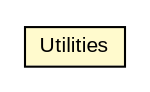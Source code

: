 #!/usr/local/bin/dot
#
# Class diagram 
# Generated by UMLGraph version R5_6-24-gf6e263 (http://www.umlgraph.org/)
#

digraph G {
	edge [fontname="arial",fontsize=10,labelfontname="arial",labelfontsize=10];
	node [fontname="arial",fontsize=10,shape=plaintext];
	nodesep=0.25;
	ranksep=0.5;
	// edu.arizona.biosemantics.semanticmarkup.gui.Utilities
	c143591 [label=<<table title="edu.arizona.biosemantics.semanticmarkup.gui.Utilities" border="0" cellborder="1" cellspacing="0" cellpadding="2" port="p" bgcolor="lemonChiffon" href="./Utilities.html">
		<tr><td><table border="0" cellspacing="0" cellpadding="1">
<tr><td align="center" balign="center"> Utilities </td></tr>
		</table></td></tr>
		</table>>, URL="./Utilities.html", fontname="arial", fontcolor="black", fontsize=10.0];
}


